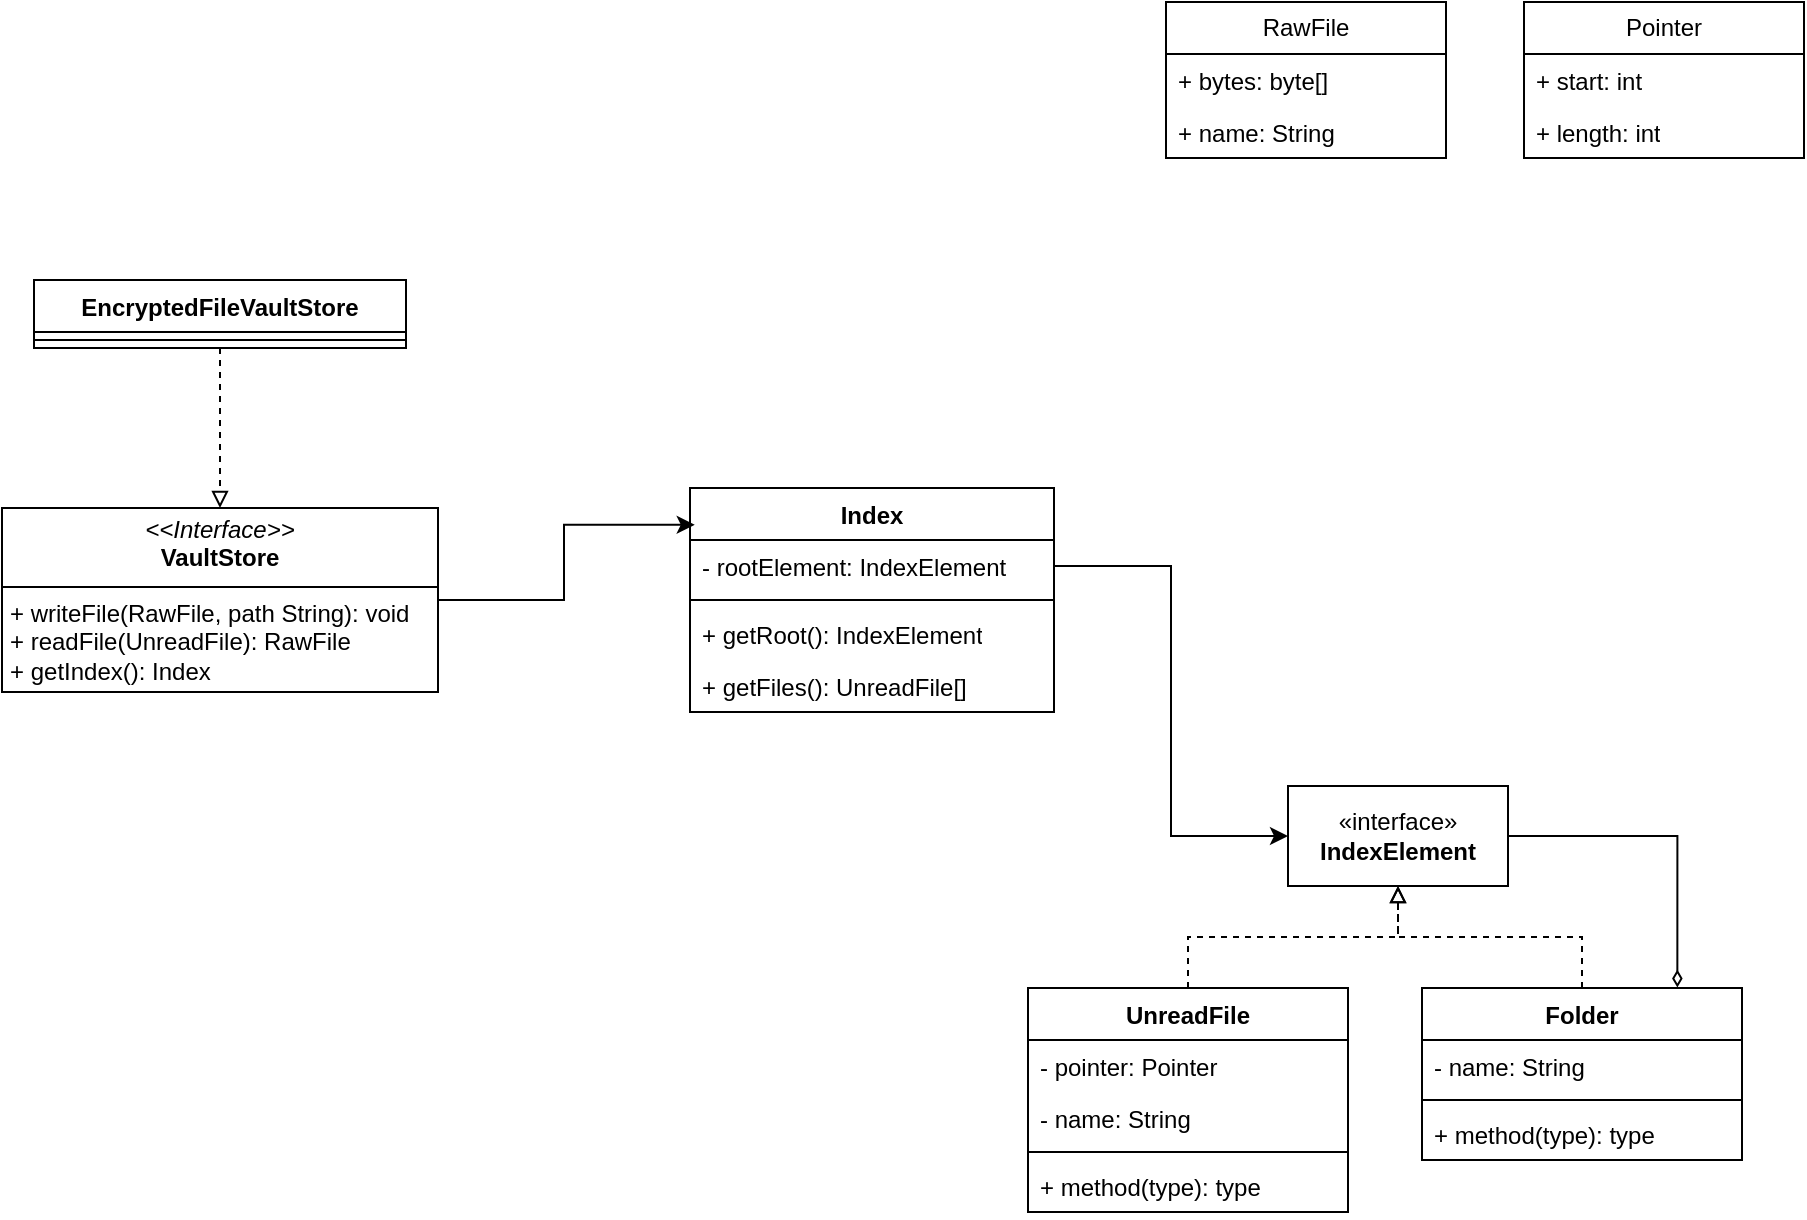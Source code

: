 <mxfile version="26.2.2">
  <diagram name="Page-1" id="V7wpRBYM3qOcTHs-bTZw">
    <mxGraphModel dx="1426" dy="826" grid="0" gridSize="10" guides="1" tooltips="1" connect="1" arrows="1" fold="1" page="1" pageScale="1" pageWidth="1169" pageHeight="827" math="0" shadow="0">
      <root>
        <mxCell id="0" />
        <mxCell id="1" parent="0" />
        <mxCell id="eHbp5FXbWv-905JsAOTc-10" value="&lt;p style=&quot;margin:0px;margin-top:4px;text-align:center;&quot;&gt;&lt;i&gt;&amp;lt;&amp;lt;Interface&amp;gt;&amp;gt;&lt;/i&gt;&lt;br&gt;&lt;b&gt;VaultStore&lt;/b&gt;&lt;/p&gt;&lt;hr size=&quot;1&quot; style=&quot;border-style:solid;&quot;&gt;&lt;p style=&quot;margin:0px;margin-left:4px;&quot;&gt;+ writeFile(RawFile, path String): void&lt;/p&gt;&lt;p style=&quot;margin:0px;margin-left:4px;&quot;&gt;+ readFile(UnreadFile): RawFile&lt;/p&gt;&lt;p style=&quot;margin:0px;margin-left:4px;&quot;&gt;+ getIndex(): Index&lt;/p&gt;" style="verticalAlign=top;align=left;overflow=fill;html=1;whiteSpace=wrap;" vertex="1" parent="1">
          <mxGeometry x="208" y="357" width="218" height="92" as="geometry" />
        </mxCell>
        <mxCell id="eHbp5FXbWv-905JsAOTc-36" value="Pointer" style="swimlane;fontStyle=0;childLayout=stackLayout;horizontal=1;startSize=26;fillColor=none;horizontalStack=0;resizeParent=1;resizeParentMax=0;resizeLast=0;collapsible=1;marginBottom=0;whiteSpace=wrap;html=1;" vertex="1" parent="1">
          <mxGeometry x="969" y="104" width="140" height="78" as="geometry" />
        </mxCell>
        <mxCell id="eHbp5FXbWv-905JsAOTc-37" value="+ start: int" style="text;strokeColor=none;fillColor=none;align=left;verticalAlign=top;spacingLeft=4;spacingRight=4;overflow=hidden;rotatable=0;points=[[0,0.5],[1,0.5]];portConstraint=eastwest;whiteSpace=wrap;html=1;" vertex="1" parent="eHbp5FXbWv-905JsAOTc-36">
          <mxGeometry y="26" width="140" height="26" as="geometry" />
        </mxCell>
        <mxCell id="eHbp5FXbWv-905JsAOTc-39" value="+ length: int" style="text;strokeColor=none;fillColor=none;align=left;verticalAlign=top;spacingLeft=4;spacingRight=4;overflow=hidden;rotatable=0;points=[[0,0.5],[1,0.5]];portConstraint=eastwest;whiteSpace=wrap;html=1;" vertex="1" parent="eHbp5FXbWv-905JsAOTc-36">
          <mxGeometry y="52" width="140" height="26" as="geometry" />
        </mxCell>
        <mxCell id="eHbp5FXbWv-905JsAOTc-46" value="Index" style="swimlane;fontStyle=1;align=center;verticalAlign=top;childLayout=stackLayout;horizontal=1;startSize=26;horizontalStack=0;resizeParent=1;resizeParentMax=0;resizeLast=0;collapsible=1;marginBottom=0;whiteSpace=wrap;html=1;" vertex="1" parent="1">
          <mxGeometry x="552" y="347" width="182" height="112" as="geometry" />
        </mxCell>
        <mxCell id="eHbp5FXbWv-905JsAOTc-47" value="- rootElement: IndexElement" style="text;strokeColor=none;fillColor=none;align=left;verticalAlign=top;spacingLeft=4;spacingRight=4;overflow=hidden;rotatable=0;points=[[0,0.5],[1,0.5]];portConstraint=eastwest;whiteSpace=wrap;html=1;" vertex="1" parent="eHbp5FXbWv-905JsAOTc-46">
          <mxGeometry y="26" width="182" height="26" as="geometry" />
        </mxCell>
        <mxCell id="eHbp5FXbWv-905JsAOTc-48" value="" style="line;strokeWidth=1;fillColor=none;align=left;verticalAlign=middle;spacingTop=-1;spacingLeft=3;spacingRight=3;rotatable=0;labelPosition=right;points=[];portConstraint=eastwest;strokeColor=inherit;" vertex="1" parent="eHbp5FXbWv-905JsAOTc-46">
          <mxGeometry y="52" width="182" height="8" as="geometry" />
        </mxCell>
        <mxCell id="eHbp5FXbWv-905JsAOTc-49" value="+ getRoot(): IndexElement" style="text;strokeColor=none;fillColor=none;align=left;verticalAlign=top;spacingLeft=4;spacingRight=4;overflow=hidden;rotatable=0;points=[[0,0.5],[1,0.5]];portConstraint=eastwest;whiteSpace=wrap;html=1;" vertex="1" parent="eHbp5FXbWv-905JsAOTc-46">
          <mxGeometry y="60" width="182" height="26" as="geometry" />
        </mxCell>
        <mxCell id="eHbp5FXbWv-905JsAOTc-71" value="+ getFiles(): UnreadFile[]" style="text;strokeColor=none;fillColor=none;align=left;verticalAlign=top;spacingLeft=4;spacingRight=4;overflow=hidden;rotatable=0;points=[[0,0.5],[1,0.5]];portConstraint=eastwest;whiteSpace=wrap;html=1;" vertex="1" parent="eHbp5FXbWv-905JsAOTc-46">
          <mxGeometry y="86" width="182" height="26" as="geometry" />
        </mxCell>
        <mxCell id="eHbp5FXbWv-905JsAOTc-65" style="edgeStyle=orthogonalEdgeStyle;rounded=0;orthogonalLoop=1;jettySize=auto;html=1;endArrow=block;endFill=0;dashed=1;" edge="1" parent="1" source="eHbp5FXbWv-905JsAOTc-50" target="eHbp5FXbWv-905JsAOTc-73">
          <mxGeometry relative="1" as="geometry">
            <mxPoint x="866" y="513" as="targetPoint" />
          </mxGeometry>
        </mxCell>
        <mxCell id="eHbp5FXbWv-905JsAOTc-50" value="Folder" style="swimlane;fontStyle=1;align=center;verticalAlign=top;childLayout=stackLayout;horizontal=1;startSize=26;horizontalStack=0;resizeParent=1;resizeParentMax=0;resizeLast=0;collapsible=1;marginBottom=0;whiteSpace=wrap;html=1;" vertex="1" parent="1">
          <mxGeometry x="918" y="597" width="160" height="86" as="geometry" />
        </mxCell>
        <mxCell id="eHbp5FXbWv-905JsAOTc-51" value="- name: String" style="text;strokeColor=none;fillColor=none;align=left;verticalAlign=top;spacingLeft=4;spacingRight=4;overflow=hidden;rotatable=0;points=[[0,0.5],[1,0.5]];portConstraint=eastwest;whiteSpace=wrap;html=1;" vertex="1" parent="eHbp5FXbWv-905JsAOTc-50">
          <mxGeometry y="26" width="160" height="26" as="geometry" />
        </mxCell>
        <mxCell id="eHbp5FXbWv-905JsAOTc-52" value="" style="line;strokeWidth=1;fillColor=none;align=left;verticalAlign=middle;spacingTop=-1;spacingLeft=3;spacingRight=3;rotatable=0;labelPosition=right;points=[];portConstraint=eastwest;strokeColor=inherit;" vertex="1" parent="eHbp5FXbWv-905JsAOTc-50">
          <mxGeometry y="52" width="160" height="8" as="geometry" />
        </mxCell>
        <mxCell id="eHbp5FXbWv-905JsAOTc-53" value="+ method(type): type" style="text;strokeColor=none;fillColor=none;align=left;verticalAlign=top;spacingLeft=4;spacingRight=4;overflow=hidden;rotatable=0;points=[[0,0.5],[1,0.5]];portConstraint=eastwest;whiteSpace=wrap;html=1;" vertex="1" parent="eHbp5FXbWv-905JsAOTc-50">
          <mxGeometry y="60" width="160" height="26" as="geometry" />
        </mxCell>
        <mxCell id="eHbp5FXbWv-905JsAOTc-54" value="UnreadFile" style="swimlane;fontStyle=1;align=center;verticalAlign=top;childLayout=stackLayout;horizontal=1;startSize=26;horizontalStack=0;resizeParent=1;resizeParentMax=0;resizeLast=0;collapsible=1;marginBottom=0;whiteSpace=wrap;html=1;" vertex="1" parent="1">
          <mxGeometry x="721" y="597" width="160" height="112" as="geometry" />
        </mxCell>
        <mxCell id="eHbp5FXbWv-905JsAOTc-55" value="- pointer: Pointer" style="text;strokeColor=none;fillColor=none;align=left;verticalAlign=top;spacingLeft=4;spacingRight=4;overflow=hidden;rotatable=0;points=[[0,0.5],[1,0.5]];portConstraint=eastwest;whiteSpace=wrap;html=1;" vertex="1" parent="eHbp5FXbWv-905JsAOTc-54">
          <mxGeometry y="26" width="160" height="26" as="geometry" />
        </mxCell>
        <mxCell id="eHbp5FXbWv-905JsAOTc-60" value="- name: String" style="text;strokeColor=none;fillColor=none;align=left;verticalAlign=top;spacingLeft=4;spacingRight=4;overflow=hidden;rotatable=0;points=[[0,0.5],[1,0.5]];portConstraint=eastwest;whiteSpace=wrap;html=1;" vertex="1" parent="eHbp5FXbWv-905JsAOTc-54">
          <mxGeometry y="52" width="160" height="26" as="geometry" />
        </mxCell>
        <mxCell id="eHbp5FXbWv-905JsAOTc-56" value="" style="line;strokeWidth=1;fillColor=none;align=left;verticalAlign=middle;spacingTop=-1;spacingLeft=3;spacingRight=3;rotatable=0;labelPosition=right;points=[];portConstraint=eastwest;strokeColor=inherit;" vertex="1" parent="eHbp5FXbWv-905JsAOTc-54">
          <mxGeometry y="78" width="160" height="8" as="geometry" />
        </mxCell>
        <mxCell id="eHbp5FXbWv-905JsAOTc-57" value="+ method(type): type" style="text;strokeColor=none;fillColor=none;align=left;verticalAlign=top;spacingLeft=4;spacingRight=4;overflow=hidden;rotatable=0;points=[[0,0.5],[1,0.5]];portConstraint=eastwest;whiteSpace=wrap;html=1;" vertex="1" parent="eHbp5FXbWv-905JsAOTc-54">
          <mxGeometry y="86" width="160" height="26" as="geometry" />
        </mxCell>
        <mxCell id="eHbp5FXbWv-905JsAOTc-64" style="edgeStyle=orthogonalEdgeStyle;rounded=0;orthogonalLoop=1;jettySize=auto;html=1;startArrow=none;startFill=0;dashed=1;endArrow=block;endFill=0;" edge="1" parent="1" source="eHbp5FXbWv-905JsAOTc-54" target="eHbp5FXbWv-905JsAOTc-73">
          <mxGeometry relative="1" as="geometry">
            <mxPoint x="866" y="513" as="targetPoint" />
          </mxGeometry>
        </mxCell>
        <mxCell id="eHbp5FXbWv-905JsAOTc-85" style="edgeStyle=orthogonalEdgeStyle;rounded=0;orthogonalLoop=1;jettySize=auto;html=1;endArrow=block;endFill=0;dashed=1;" edge="1" parent="1" source="eHbp5FXbWv-905JsAOTc-66" target="eHbp5FXbWv-905JsAOTc-10">
          <mxGeometry relative="1" as="geometry" />
        </mxCell>
        <mxCell id="eHbp5FXbWv-905JsAOTc-66" value="EncryptedFileVaultStore" style="swimlane;fontStyle=1;align=center;verticalAlign=top;childLayout=stackLayout;horizontal=1;startSize=26;horizontalStack=0;resizeParent=1;resizeParentMax=0;resizeLast=0;collapsible=1;marginBottom=0;whiteSpace=wrap;html=1;" vertex="1" parent="1">
          <mxGeometry x="224" y="243" width="186" height="34" as="geometry" />
        </mxCell>
        <mxCell id="eHbp5FXbWv-905JsAOTc-68" value="" style="line;strokeWidth=1;fillColor=none;align=left;verticalAlign=middle;spacingTop=-1;spacingLeft=3;spacingRight=3;rotatable=0;labelPosition=right;points=[];portConstraint=eastwest;strokeColor=inherit;" vertex="1" parent="eHbp5FXbWv-905JsAOTc-66">
          <mxGeometry y="26" width="186" height="8" as="geometry" />
        </mxCell>
        <mxCell id="eHbp5FXbWv-905JsAOTc-73" value="«interface»&lt;br&gt;&lt;b&gt;IndexElement&lt;/b&gt;" style="html=1;whiteSpace=wrap;" vertex="1" parent="1">
          <mxGeometry x="851" y="496" width="110" height="50" as="geometry" />
        </mxCell>
        <mxCell id="eHbp5FXbWv-905JsAOTc-74" style="edgeStyle=orthogonalEdgeStyle;rounded=0;orthogonalLoop=1;jettySize=auto;html=1;exitX=1;exitY=0.5;exitDx=0;exitDy=0;entryX=0.798;entryY=-0.003;entryDx=0;entryDy=0;entryPerimeter=0;startArrow=none;startFill=0;endArrow=diamondThin;endFill=0;" edge="1" parent="1" source="eHbp5FXbWv-905JsAOTc-73" target="eHbp5FXbWv-905JsAOTc-50">
          <mxGeometry relative="1" as="geometry" />
        </mxCell>
        <mxCell id="eHbp5FXbWv-905JsAOTc-79" value="RawFile" style="swimlane;fontStyle=0;childLayout=stackLayout;horizontal=1;startSize=26;fillColor=none;horizontalStack=0;resizeParent=1;resizeParentMax=0;resizeLast=0;collapsible=1;marginBottom=0;whiteSpace=wrap;html=1;" vertex="1" parent="1">
          <mxGeometry x="790" y="104" width="140" height="78" as="geometry" />
        </mxCell>
        <mxCell id="eHbp5FXbWv-905JsAOTc-80" value="+ bytes: byte[]" style="text;strokeColor=none;fillColor=none;align=left;verticalAlign=top;spacingLeft=4;spacingRight=4;overflow=hidden;rotatable=0;points=[[0,0.5],[1,0.5]];portConstraint=eastwest;whiteSpace=wrap;html=1;" vertex="1" parent="eHbp5FXbWv-905JsAOTc-79">
          <mxGeometry y="26" width="140" height="26" as="geometry" />
        </mxCell>
        <mxCell id="eHbp5FXbWv-905JsAOTc-81" value="+ name: String" style="text;strokeColor=none;fillColor=none;align=left;verticalAlign=top;spacingLeft=4;spacingRight=4;overflow=hidden;rotatable=0;points=[[0,0.5],[1,0.5]];portConstraint=eastwest;whiteSpace=wrap;html=1;" vertex="1" parent="eHbp5FXbWv-905JsAOTc-79">
          <mxGeometry y="52" width="140" height="26" as="geometry" />
        </mxCell>
        <mxCell id="eHbp5FXbWv-905JsAOTc-83" style="edgeStyle=orthogonalEdgeStyle;rounded=0;orthogonalLoop=1;jettySize=auto;html=1;exitX=1;exitY=0.5;exitDx=0;exitDy=0;entryX=0;entryY=0.5;entryDx=0;entryDy=0;" edge="1" parent="1" source="eHbp5FXbWv-905JsAOTc-47" target="eHbp5FXbWv-905JsAOTc-73">
          <mxGeometry relative="1" as="geometry" />
        </mxCell>
        <mxCell id="eHbp5FXbWv-905JsAOTc-84" style="edgeStyle=orthogonalEdgeStyle;rounded=0;orthogonalLoop=1;jettySize=auto;html=1;exitX=1;exitY=0.5;exitDx=0;exitDy=0;entryX=0.013;entryY=0.164;entryDx=0;entryDy=0;entryPerimeter=0;" edge="1" parent="1" source="eHbp5FXbWv-905JsAOTc-10" target="eHbp5FXbWv-905JsAOTc-46">
          <mxGeometry relative="1" as="geometry" />
        </mxCell>
      </root>
    </mxGraphModel>
  </diagram>
</mxfile>
